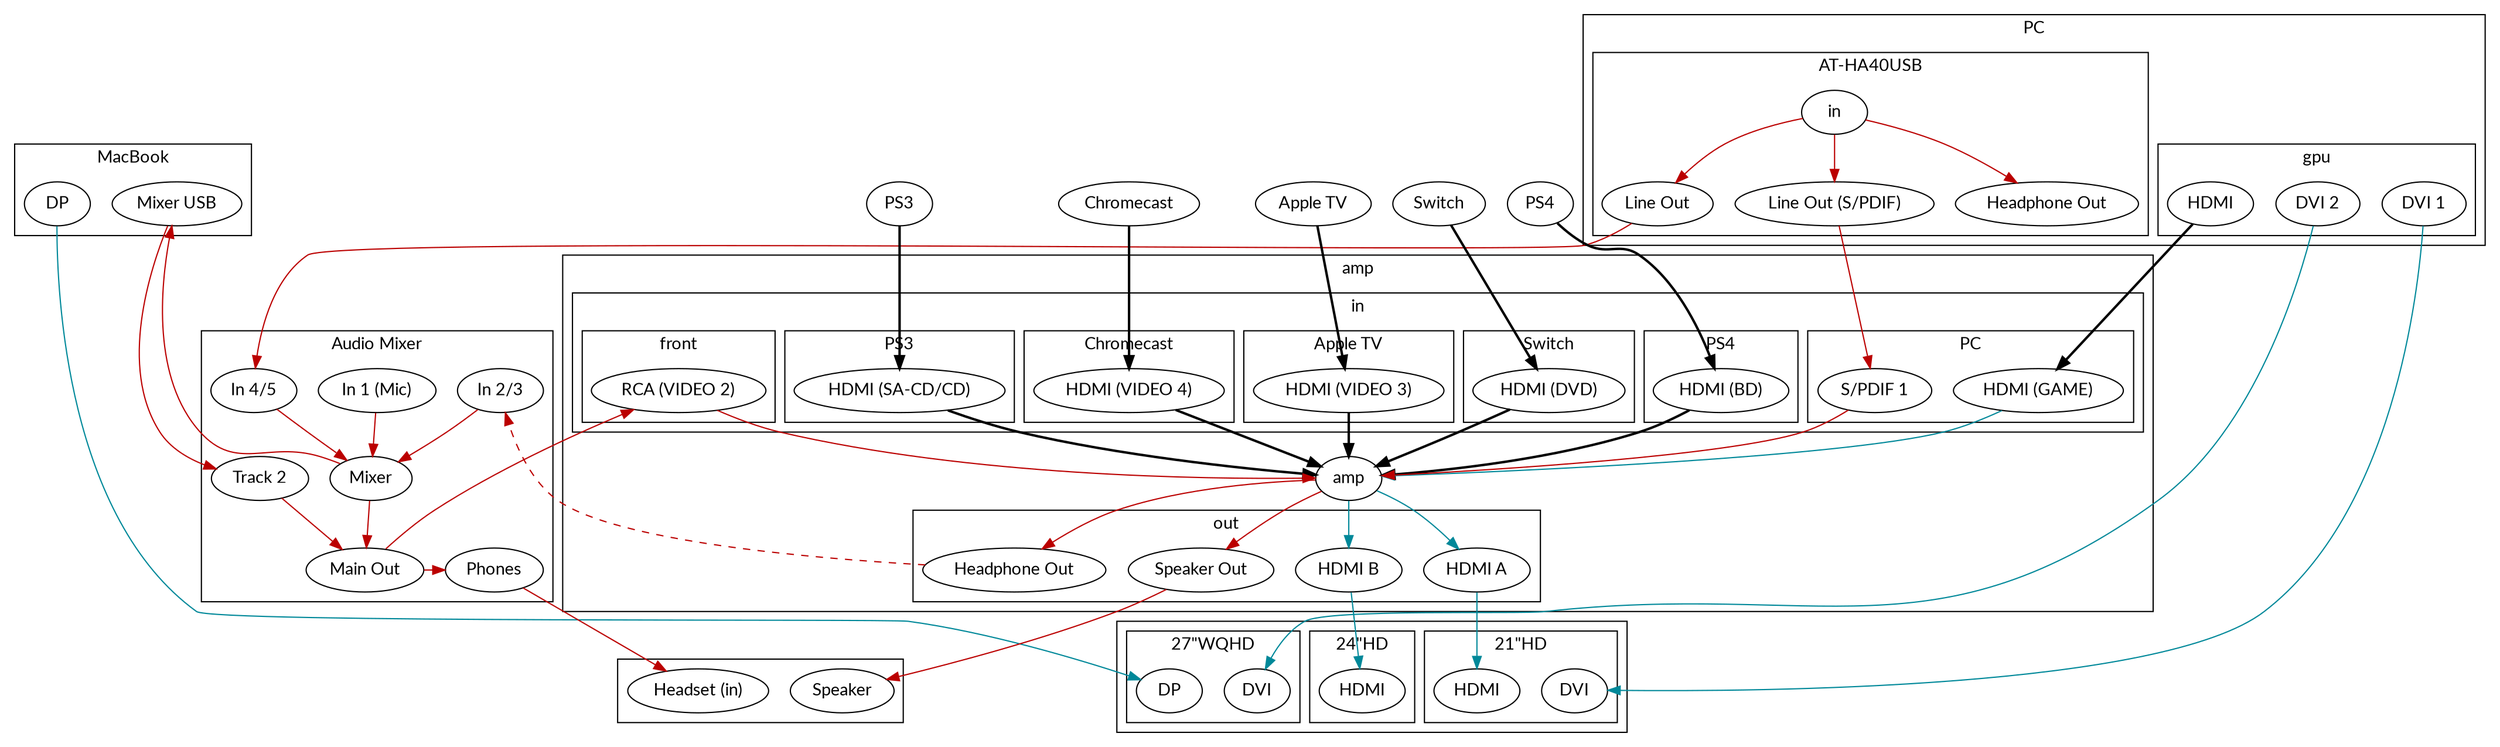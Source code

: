 digraph {
  newrank=true;
  fontname="Lato";
  node [fontname="Lato"];
  subgraph cluster_source_pc {
    label="PC";
    subgraph cluster_source_pc_gpu {
      label="gpu";
    pcHDMI [label="HDMI"];
    pcDVIa [label="DVI 1"];
    pcDVIb [label="DVI 2"];
    
    }
    subgraph cluster_source_pc_amp {
      label="AT-HA40USB";
      pcAmp [label="in"];
      pcAmpSPDIF [label="Line Out (S/PDIF)"];
      pcAmpLINE [label="Line Out"];
      pcAmpOut [label="Headphone Out"];
    }
  }
  subgraph cluster_source_mb {
    label="MacBook";
    mbDP [label="DP"];
    mbUSBmix [label="Mixer USB"];
  }
  {
    rank=same;
    pcHDMI; pcDVIa; pcDVIb; pcAmpSPDIF; pcAmpLINE; pcAmpOut; mbDP; mbUSBmix;
    switch [label="Switch"];
    ps4 [label="PS4"];
    ps3 [label="PS3"];
    chrome [label="Chromecast"];
    apple [label="Apple TV"];
  }
  subgraph cluster_amp {
    label="amp";
    subgraph cluster_amp_in {
      label="in";
      subgraph cluster_amp_in_ps4 {
        label="PS4";
        ampHDMIbd [label="HDMI (BD)"]
      }
      subgraph cluster_amp_in_switch {
        label="Switch";
        ampHDMIdvd [label="HDMI (DVD)"];
      }
      subgraph cluster_amp_in_pc {
        label="PC";
        ampHDMIgame [label="HDMI (GAME)"];
        ampSPDIFa [label="S/PDIF 1"];
      }
      subgraph cluster_amp_in_chrome {
        label="Chromecast";
        ampHDMIv4 [label="HDMI (VIDEO 4)"];
      }
      subgraph cluster_amp_in_apple {
        label="Apple TV";
        ampHDMIv3 [label="HDMI (VIDEO 3)"];
      }
      subgraph cluster_amp_in_ps3 {
        label="PS3";
        ampHDMIcd [label="HDMI (SA-CD/CD)"]
      }
      subgraph cluster_amp_in_front {
        label="front";
        ampRCAv2 [label="RCA (VIDEO 2)"];
      }
    }
    subgraph cluster_amp_out {
      label="out";
      rank=same;
      ampoutHDMIa [label="HDMI A"];
      ampoutHDMIb [label="HDMI B"];
      ampoutSpeaker [label="Speaker Out"];
      ampoutHeadphone [label="Headphone Out"];
    }

    amp

  }
  subgraph cluster_mix {
    label="Audio Mixer";
    {
      rank=same;  
      mixInMic1 [label="In 1 (Mic)"];
      mixIn23 [label="In 2/3"];
      mixIn45 [label="In 4/5"];
    }
    {
      rank=same;
      mix [label="Mixer"];
      mixTrack2 [label="Track 2"];
    }
    {
      rank=same;
      mixPhones [label="Phones"];
      mixOut [label="Main Out"];
    }
  }

  {rank=same; amp; mix; mixTrack2; }
  {
    rank=same;
    ampHDMIbd; ampHDMIdvd; ampHDMIgame; ampSPDIFa; ampHDMIv4; ampHDMIv3; ampHDMIcd; ampRCAv2;
    mixInMic1; mixIn23; mixIn45;
  }
  subgraph cluster_mon {
    subgraph cluster_mon0 {
      label="21\"HD";
      mon21hdmi [label="HDMI"];
      mon21dvi [label="DVI"];
    }
    subgraph cluster_mon1 {
      label="27\"WQHD";
      mon27dvi [label="DVI"];
      mon27dp [label="DP"];
    }
    subgraph cluster_mon2 {

      label="24\"HD";
      mon24hdmi [label="HDMI"];
    }
  }
  subgraph cluster_snd { 
    sndHeadset [label="Headset (in)"];
    sndSpeaker [label="Speaker"];
  }

  {
    rank=same;
    mon21hdmi; mon21dvi; mon27dvi; mon27dp; mon24hdmi; sndHeadset; sndSpeaker;
  }


  {
    # Video/Audio
    edge [style=bold];
    ps4 -> ampHDMIbd;
    switch -> ampHDMIdvd;
    chrome -> ampHDMIv4;
    apple -> ampHDMIv3;
    ps3 -> ampHDMIcd;
    
    ampHDMIv4 -> amp;
    ampHDMIv3 -> amp;
    ampHDMIcd -> amp;
    ampHDMIbd -> amp;
    ampHDMIdvd -> amp;
    
    pcHDMI -> ampHDMIgame;
  }
  {
    # Video
    edge [color="#008899"];
    pcDVIa -> mon21dvi;
    ampoutHDMIa -> mon21hdmi;
    pcDVIb -> mon27dvi;
    mbDP -> mon27dp;
    ampoutHDMIb -> mon24hdmi;

    ampHDMIgame -> amp;

    amp -> ampoutHDMIa;
    amp -> ampoutHDMIb;
  }
  {
    # Audio
    edge [color="#bb0000"];
   ampoutSpeaker -> sndSpeaker; 
   
   pcAmp -> pcAmpLINE;
   pcAmp -> pcAmpSPDIF;
   pcAmp -> pcAmpOut;
   pcAmpLINE -> mixIn45;
   pcAmpSPDIF -> ampSPDIFa;
  
   ampoutHeadphone -> mixIn23 [style=dashed];
  
   ampRCAv2 -> amp;
   ampSPDIFa -> amp;
   amp -> ampoutSpeaker;
   amp -> ampoutHeadphone;

   mbUSBmix -> mixTrack2;
   mixIn23 -> mix;
   mixIn45 -> mix;
   mixInMic1 -> mix;
   mix -> mixOut;
   mixOut -> mixPhones;
   mixTrack2 -> mixOut;
   mix -> mbUSBmix;
   mixPhones -> sndHeadset; 
   mixOut -> ampRCAv2;
  }
}
